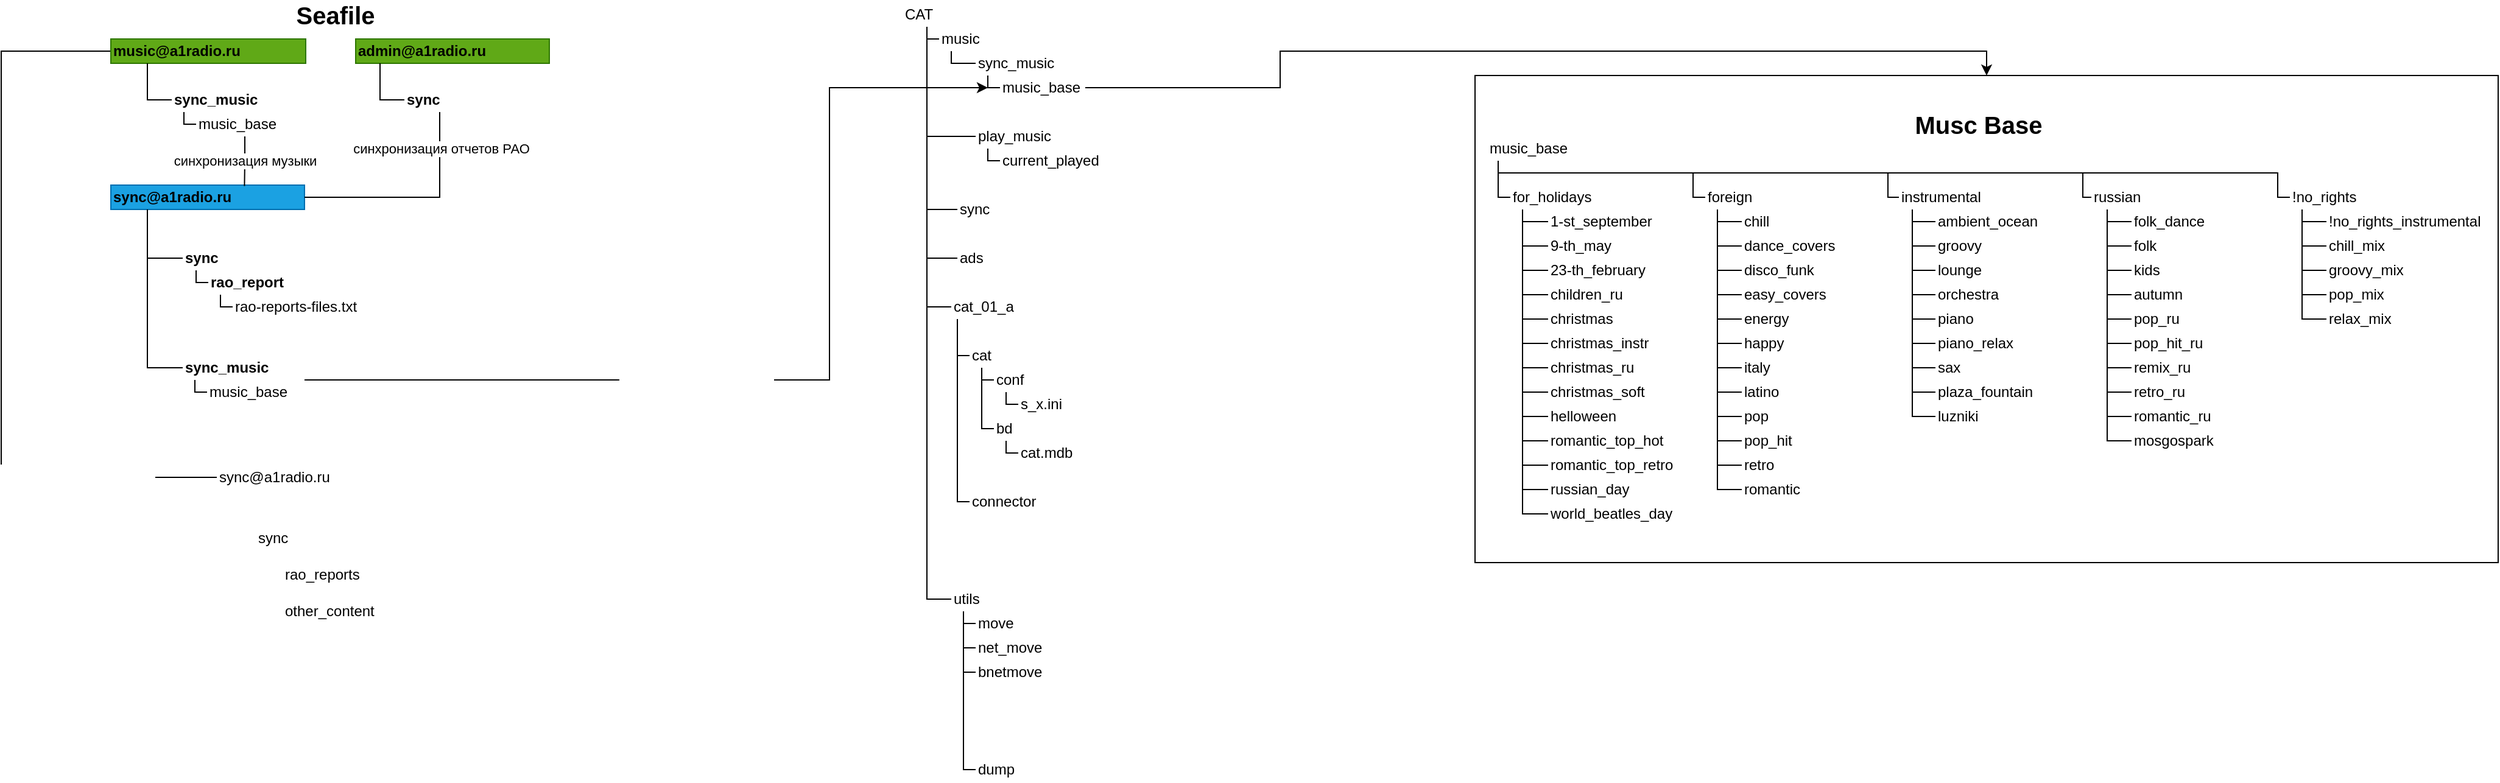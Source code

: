 <mxfile version="15.4.3" type="github">
  <diagram id="9BgmfVq6AIESk__lORL1" name="Page-1">
    <mxGraphModel dx="1640" dy="435" grid="1" gridSize="10" guides="1" tooltips="1" connect="1" arrows="1" fold="1" page="1" pageScale="1" pageWidth="827" pageHeight="1169" background="none" math="0" shadow="0">
      <root>
        <mxCell id="0" />
        <mxCell id="1" parent="0" />
        <mxCell id="oPhpOvEjaYhGAEeN9ae9-47" style="edgeStyle=orthogonalEdgeStyle;rounded=0;orthogonalLoop=1;jettySize=auto;html=1;entryX=0;entryY=0.5;entryDx=0;entryDy=0;endArrow=none;endFill=0;" parent="1" source="d_O0yF2bRHU_pppDEcbj-1" target="7tb3eAIySPWwLGPU3Ap1-7" edge="1">
          <mxGeometry relative="1" as="geometry">
            <Array as="points">
              <mxPoint x="120" y="250" />
            </Array>
          </mxGeometry>
        </mxCell>
        <mxCell id="oPhpOvEjaYhGAEeN9ae9-50" style="edgeStyle=orthogonalEdgeStyle;rounded=0;orthogonalLoop=1;jettySize=auto;html=1;entryX=0;entryY=0.5;entryDx=0;entryDy=0;endArrow=none;endFill=0;" parent="1" source="d_O0yF2bRHU_pppDEcbj-1" target="7tb3eAIySPWwLGPU3Ap1-27" edge="1">
          <mxGeometry relative="1" as="geometry">
            <Array as="points">
              <mxPoint x="120" y="290" />
            </Array>
          </mxGeometry>
        </mxCell>
        <mxCell id="oPhpOvEjaYhGAEeN9ae9-55" style="edgeStyle=orthogonalEdgeStyle;rounded=0;orthogonalLoop=1;jettySize=auto;html=1;entryX=0;entryY=0.5;entryDx=0;entryDy=0;endArrow=none;endFill=0;" parent="1" source="d_O0yF2bRHU_pppDEcbj-1" target="7tb3eAIySPWwLGPU3Ap1-44" edge="1">
          <mxGeometry relative="1" as="geometry">
            <Array as="points">
              <mxPoint x="120" y="530" />
            </Array>
          </mxGeometry>
        </mxCell>
        <mxCell id="oPhpOvEjaYhGAEeN9ae9-78" style="edgeStyle=orthogonalEdgeStyle;rounded=0;orthogonalLoop=1;jettySize=auto;html=1;entryX=0;entryY=0.5;entryDx=0;entryDy=0;endArrow=none;endFill=0;" parent="1" source="d_O0yF2bRHU_pppDEcbj-1" target="oPhpOvEjaYhGAEeN9ae9-77" edge="1">
          <mxGeometry relative="1" as="geometry">
            <Array as="points">
              <mxPoint x="120" y="210" />
            </Array>
          </mxGeometry>
        </mxCell>
        <mxCell id="d_O0yF2bRHU_pppDEcbj-1" value="CAT" style="text;html=1;strokeColor=none;fillColor=none;align=left;verticalAlign=middle;whiteSpace=wrap;rounded=0;" parent="1" vertex="1">
          <mxGeometry x="100" y="40" width="40" height="20" as="geometry" />
        </mxCell>
        <mxCell id="oPhpOvEjaYhGAEeN9ae9-45" style="edgeStyle=orthogonalEdgeStyle;rounded=0;orthogonalLoop=1;jettySize=auto;html=1;entryX=0;entryY=0.5;entryDx=0;entryDy=0;endArrow=none;endFill=0;" parent="1" source="7tb3eAIySPWwLGPU3Ap1-1" target="7tb3eAIySPWwLGPU3Ap1-5" edge="1">
          <mxGeometry relative="1" as="geometry">
            <Array as="points">
              <mxPoint x="120" y="70" />
              <mxPoint x="120" y="150" />
            </Array>
          </mxGeometry>
        </mxCell>
        <mxCell id="oPhpOvEjaYhGAEeN9ae9-46" style="edgeStyle=orthogonalEdgeStyle;rounded=0;orthogonalLoop=1;jettySize=auto;html=1;entryX=0;entryY=0.5;entryDx=0;entryDy=0;endArrow=none;endFill=0;" parent="1" source="7tb3eAIySPWwLGPU3Ap1-1" target="7tb3eAIySPWwLGPU3Ap1-4" edge="1">
          <mxGeometry relative="1" as="geometry">
            <Array as="points">
              <mxPoint x="140" y="90" />
            </Array>
          </mxGeometry>
        </mxCell>
        <mxCell id="7tb3eAIySPWwLGPU3Ap1-1" value="music" style="text;html=1;strokeColor=none;fillColor=none;align=left;verticalAlign=middle;whiteSpace=wrap;rounded=0;" parent="1" vertex="1">
          <mxGeometry x="130" y="60" width="40" height="20" as="geometry" />
        </mxCell>
        <mxCell id="7tb3eAIySPWwLGPU3Ap1-3" value="" style="endArrow=none;html=1;entryX=0;entryY=0.5;entryDx=0;entryDy=0;align=left;" parent="1" target="7tb3eAIySPWwLGPU3Ap1-1" edge="1">
          <mxGeometry width="50" height="50" relative="1" as="geometry">
            <mxPoint x="120" y="70" as="sourcePoint" />
            <mxPoint x="230" y="90" as="targetPoint" />
          </mxGeometry>
        </mxCell>
        <mxCell id="ep3nBhFJSTnfOGq6wZo2-80" style="edgeStyle=orthogonalEdgeStyle;rounded=0;orthogonalLoop=1;jettySize=auto;html=1;entryX=0;entryY=0.5;entryDx=0;entryDy=0;endArrow=none;endFill=0;" parent="1" source="7tb3eAIySPWwLGPU3Ap1-4" target="7tb3eAIySPWwLGPU3Ap1-6" edge="1">
          <mxGeometry relative="1" as="geometry">
            <Array as="points">
              <mxPoint x="170" y="110" />
            </Array>
          </mxGeometry>
        </mxCell>
        <mxCell id="7tb3eAIySPWwLGPU3Ap1-4" value="sync_music" style="text;html=1;strokeColor=none;fillColor=none;align=left;verticalAlign=middle;whiteSpace=wrap;rounded=0;" parent="1" vertex="1">
          <mxGeometry x="160" y="80" width="70" height="20" as="geometry" />
        </mxCell>
        <mxCell id="ep3nBhFJSTnfOGq6wZo2-81" style="edgeStyle=orthogonalEdgeStyle;rounded=0;orthogonalLoop=1;jettySize=auto;html=1;entryX=0;entryY=0.5;entryDx=0;entryDy=0;endArrow=none;endFill=0;" parent="1" source="7tb3eAIySPWwLGPU3Ap1-5" target="7tb3eAIySPWwLGPU3Ap1-21" edge="1">
          <mxGeometry relative="1" as="geometry">
            <Array as="points">
              <mxPoint x="170" y="170" />
            </Array>
          </mxGeometry>
        </mxCell>
        <mxCell id="7tb3eAIySPWwLGPU3Ap1-5" value="play_music" style="text;html=1;strokeColor=none;fillColor=none;align=left;verticalAlign=middle;whiteSpace=wrap;rounded=0;" parent="1" vertex="1">
          <mxGeometry x="160" y="140" width="70" height="20" as="geometry" />
        </mxCell>
        <mxCell id="oPhpOvEjaYhGAEeN9ae9-40" style="edgeStyle=orthogonalEdgeStyle;rounded=0;orthogonalLoop=1;jettySize=auto;html=1;entryX=0.5;entryY=0;entryDx=0;entryDy=0;endArrow=classic;endFill=1;" parent="1" source="7tb3eAIySPWwLGPU3Ap1-6" target="oPhpOvEjaYhGAEeN9ae9-32" edge="1">
          <mxGeometry relative="1" as="geometry" />
        </mxCell>
        <mxCell id="7tb3eAIySPWwLGPU3Ap1-6" value="music_base" style="text;html=1;strokeColor=none;fillColor=none;align=left;verticalAlign=middle;whiteSpace=wrap;rounded=0;" parent="1" vertex="1">
          <mxGeometry x="180" y="100" width="70" height="20" as="geometry" />
        </mxCell>
        <mxCell id="7tb3eAIySPWwLGPU3Ap1-7" value="ads" style="text;html=1;strokeColor=none;fillColor=none;align=left;verticalAlign=middle;whiteSpace=wrap;rounded=0;" parent="1" vertex="1">
          <mxGeometry x="145" y="240" width="30" height="20" as="geometry" />
        </mxCell>
        <mxCell id="7tb3eAIySPWwLGPU3Ap1-21" value="current_played" style="text;html=1;strokeColor=none;fillColor=none;align=left;verticalAlign=middle;whiteSpace=wrap;rounded=0;" parent="1" vertex="1">
          <mxGeometry x="180" y="160" width="80" height="20" as="geometry" />
        </mxCell>
        <mxCell id="oPhpOvEjaYhGAEeN9ae9-48" style="edgeStyle=orthogonalEdgeStyle;rounded=0;orthogonalLoop=1;jettySize=auto;html=1;entryX=0;entryY=0.5;entryDx=0;entryDy=0;endArrow=none;endFill=0;" parent="1" source="7tb3eAIySPWwLGPU3Ap1-27" target="7tb3eAIySPWwLGPU3Ap1-30" edge="1">
          <mxGeometry relative="1" as="geometry">
            <Array as="points">
              <mxPoint x="145" y="330" />
            </Array>
          </mxGeometry>
        </mxCell>
        <mxCell id="oPhpOvEjaYhGAEeN9ae9-49" style="edgeStyle=orthogonalEdgeStyle;rounded=0;orthogonalLoop=1;jettySize=auto;html=1;entryX=0;entryY=0.5;entryDx=0;entryDy=0;endArrow=none;endFill=0;" parent="1" source="7tb3eAIySPWwLGPU3Ap1-27" target="7tb3eAIySPWwLGPU3Ap1-39" edge="1">
          <mxGeometry relative="1" as="geometry">
            <Array as="points">
              <mxPoint x="145" y="450" />
            </Array>
          </mxGeometry>
        </mxCell>
        <mxCell id="7tb3eAIySPWwLGPU3Ap1-27" value="cat_01_a" style="text;html=1;strokeColor=none;fillColor=none;align=left;verticalAlign=middle;whiteSpace=wrap;rounded=0;" parent="1" vertex="1">
          <mxGeometry x="140" y="280" width="60" height="20" as="geometry" />
        </mxCell>
        <mxCell id="oPhpOvEjaYhGAEeN9ae9-43" style="edgeStyle=orthogonalEdgeStyle;rounded=0;orthogonalLoop=1;jettySize=auto;html=1;entryX=0;entryY=0.5;entryDx=0;entryDy=0;endArrow=none;endFill=0;" parent="1" target="7tb3eAIySPWwLGPU3Ap1-41" edge="1">
          <mxGeometry relative="1" as="geometry">
            <mxPoint x="165" y="340" as="sourcePoint" />
            <Array as="points">
              <mxPoint x="165" y="350" />
            </Array>
          </mxGeometry>
        </mxCell>
        <mxCell id="oPhpOvEjaYhGAEeN9ae9-44" style="edgeStyle=orthogonalEdgeStyle;rounded=0;orthogonalLoop=1;jettySize=auto;html=1;entryX=0;entryY=0.5;entryDx=0;entryDy=0;endArrow=none;endFill=0;" parent="1" target="7tb3eAIySPWwLGPU3Ap1-42" edge="1">
          <mxGeometry relative="1" as="geometry">
            <mxPoint x="165" y="340" as="sourcePoint" />
            <Array as="points">
              <mxPoint x="165" y="390" />
            </Array>
          </mxGeometry>
        </mxCell>
        <mxCell id="7tb3eAIySPWwLGPU3Ap1-30" value="cat" style="text;html=1;strokeColor=none;fillColor=none;align=left;verticalAlign=middle;whiteSpace=wrap;rounded=0;" parent="1" vertex="1">
          <mxGeometry x="155" y="320" width="30" height="20" as="geometry" />
        </mxCell>
        <mxCell id="7tb3eAIySPWwLGPU3Ap1-39" value="connector" style="text;html=1;strokeColor=none;fillColor=none;align=left;verticalAlign=middle;whiteSpace=wrap;rounded=0;" parent="1" vertex="1">
          <mxGeometry x="155" y="440" width="60" height="20" as="geometry" />
        </mxCell>
        <mxCell id="oPhpOvEjaYhGAEeN9ae9-54" style="edgeStyle=orthogonalEdgeStyle;rounded=0;orthogonalLoop=1;jettySize=auto;html=1;entryX=0;entryY=0.5;entryDx=0;entryDy=0;endArrow=none;endFill=0;" parent="1" source="7tb3eAIySPWwLGPU3Ap1-41" target="oPhpOvEjaYhGAEeN9ae9-53" edge="1">
          <mxGeometry relative="1" as="geometry">
            <Array as="points">
              <mxPoint x="185" y="370" />
            </Array>
          </mxGeometry>
        </mxCell>
        <mxCell id="7tb3eAIySPWwLGPU3Ap1-41" value="conf" style="text;html=1;strokeColor=none;fillColor=none;align=left;verticalAlign=middle;whiteSpace=wrap;rounded=0;" parent="1" vertex="1">
          <mxGeometry x="175" y="340" width="40" height="20" as="geometry" />
        </mxCell>
        <mxCell id="oPhpOvEjaYhGAEeN9ae9-52" style="edgeStyle=orthogonalEdgeStyle;rounded=0;orthogonalLoop=1;jettySize=auto;html=1;entryX=0;entryY=0.5;entryDx=0;entryDy=0;endArrow=none;endFill=0;" parent="1" source="7tb3eAIySPWwLGPU3Ap1-42" target="oPhpOvEjaYhGAEeN9ae9-51" edge="1">
          <mxGeometry relative="1" as="geometry">
            <Array as="points">
              <mxPoint x="185" y="410" />
            </Array>
          </mxGeometry>
        </mxCell>
        <mxCell id="7tb3eAIySPWwLGPU3Ap1-42" value="bd" style="text;html=1;strokeColor=none;fillColor=none;align=left;verticalAlign=middle;whiteSpace=wrap;rounded=0;" parent="1" vertex="1">
          <mxGeometry x="175" y="380" width="40" height="20" as="geometry" />
        </mxCell>
        <mxCell id="oPhpOvEjaYhGAEeN9ae9-57" style="edgeStyle=orthogonalEdgeStyle;rounded=0;orthogonalLoop=1;jettySize=auto;html=1;entryX=0;entryY=0.5;entryDx=0;entryDy=0;endArrow=none;endFill=0;" parent="1" source="7tb3eAIySPWwLGPU3Ap1-44" target="oPhpOvEjaYhGAEeN9ae9-56" edge="1">
          <mxGeometry relative="1" as="geometry">
            <Array as="points">
              <mxPoint x="150" y="550" />
            </Array>
          </mxGeometry>
        </mxCell>
        <mxCell id="oPhpOvEjaYhGAEeN9ae9-59" style="edgeStyle=orthogonalEdgeStyle;rounded=0;orthogonalLoop=1;jettySize=auto;html=1;endArrow=none;endFill=0;" parent="1" source="7tb3eAIySPWwLGPU3Ap1-44" target="oPhpOvEjaYhGAEeN9ae9-58" edge="1">
          <mxGeometry relative="1" as="geometry">
            <Array as="points">
              <mxPoint x="150" y="670" />
            </Array>
          </mxGeometry>
        </mxCell>
        <mxCell id="oPhpOvEjaYhGAEeN9ae9-61" style="edgeStyle=orthogonalEdgeStyle;rounded=0;orthogonalLoop=1;jettySize=auto;html=1;entryX=0;entryY=0.5;entryDx=0;entryDy=0;endArrow=none;endFill=0;" parent="1" source="7tb3eAIySPWwLGPU3Ap1-44" target="oPhpOvEjaYhGAEeN9ae9-60" edge="1">
          <mxGeometry relative="1" as="geometry">
            <Array as="points">
              <mxPoint x="150" y="570" />
            </Array>
          </mxGeometry>
        </mxCell>
        <mxCell id="oPhpOvEjaYhGAEeN9ae9-63" style="edgeStyle=orthogonalEdgeStyle;rounded=0;orthogonalLoop=1;jettySize=auto;html=1;entryX=0;entryY=0.5;entryDx=0;entryDy=0;endArrow=none;endFill=0;" parent="1" source="7tb3eAIySPWwLGPU3Ap1-44" target="oPhpOvEjaYhGAEeN9ae9-62" edge="1">
          <mxGeometry relative="1" as="geometry">
            <Array as="points">
              <mxPoint x="150" y="590" />
            </Array>
          </mxGeometry>
        </mxCell>
        <mxCell id="7tb3eAIySPWwLGPU3Ap1-44" value="utils" style="text;html=1;strokeColor=none;fillColor=none;align=left;verticalAlign=middle;whiteSpace=wrap;rounded=0;" parent="1" vertex="1">
          <mxGeometry x="140" y="520" width="40" height="20" as="geometry" />
        </mxCell>
        <mxCell id="ep3nBhFJSTnfOGq6wZo2-79" style="edgeStyle=orthogonalEdgeStyle;rounded=0;orthogonalLoop=1;jettySize=auto;html=1;endArrow=classic;endFill=1;" parent="1" source="ep3nBhFJSTnfOGq6wZo2-77" edge="1">
          <mxGeometry relative="1" as="geometry">
            <mxPoint x="170" y="110" as="targetPoint" />
            <Array as="points">
              <mxPoint x="-421" y="350" />
              <mxPoint x="40" y="350" />
              <mxPoint x="40" y="110" />
            </Array>
          </mxGeometry>
        </mxCell>
        <mxCell id="oPhpOvEjaYhGAEeN9ae9-36" value="" style="group;" parent="1" vertex="1" connectable="0">
          <mxGeometry x="570" y="100" width="840" height="400" as="geometry" />
        </mxCell>
        <mxCell id="oPhpOvEjaYhGAEeN9ae9-32" value="" style="rounded=0;whiteSpace=wrap;html=1;" parent="oPhpOvEjaYhGAEeN9ae9-36" vertex="1">
          <mxGeometry width="840" height="400" as="geometry" />
        </mxCell>
        <mxCell id="d_O0yF2bRHU_pppDEcbj-6" value="music_base" style="text;html=1;strokeColor=none;fillColor=none;align=left;verticalAlign=middle;whiteSpace=wrap;rounded=0;" parent="oPhpOvEjaYhGAEeN9ae9-36" vertex="1">
          <mxGeometry x="10" y="50" width="70" height="20" as="geometry" />
        </mxCell>
        <mxCell id="d_O0yF2bRHU_pppDEcbj-8" value="for_holidays" style="text;html=1;strokeColor=none;fillColor=none;align=left;verticalAlign=middle;whiteSpace=wrap;rounded=0;" parent="oPhpOvEjaYhGAEeN9ae9-36" vertex="1">
          <mxGeometry x="29" y="90" width="70" height="20" as="geometry" />
        </mxCell>
        <mxCell id="ep3nBhFJSTnfOGq6wZo2-87" style="edgeStyle=orthogonalEdgeStyle;rounded=0;orthogonalLoop=1;jettySize=auto;html=1;entryX=0;entryY=0.5;entryDx=0;entryDy=0;endArrow=none;endFill=0;" parent="oPhpOvEjaYhGAEeN9ae9-36" source="d_O0yF2bRHU_pppDEcbj-6" target="d_O0yF2bRHU_pppDEcbj-8" edge="1">
          <mxGeometry relative="1" as="geometry">
            <Array as="points">
              <mxPoint x="19" y="100" />
            </Array>
          </mxGeometry>
        </mxCell>
        <mxCell id="d_O0yF2bRHU_pppDEcbj-12" value="1-st_september" style="text;html=1;strokeColor=none;fillColor=none;align=left;verticalAlign=middle;whiteSpace=wrap;rounded=0;" parent="oPhpOvEjaYhGAEeN9ae9-36" vertex="1">
          <mxGeometry x="60" y="110" width="90" height="20" as="geometry" />
        </mxCell>
        <mxCell id="ep3nBhFJSTnfOGq6wZo2-110" style="edgeStyle=orthogonalEdgeStyle;rounded=0;orthogonalLoop=1;jettySize=auto;html=1;entryX=0;entryY=0.5;entryDx=0;entryDy=0;endArrow=none;endFill=0;" parent="oPhpOvEjaYhGAEeN9ae9-36" source="d_O0yF2bRHU_pppDEcbj-8" target="d_O0yF2bRHU_pppDEcbj-12" edge="1">
          <mxGeometry relative="1" as="geometry">
            <Array as="points">
              <mxPoint x="39" y="120" />
            </Array>
          </mxGeometry>
        </mxCell>
        <mxCell id="d_O0yF2bRHU_pppDEcbj-14" value="9-th_may" style="text;html=1;strokeColor=none;fillColor=none;align=left;verticalAlign=middle;whiteSpace=wrap;rounded=0;" parent="oPhpOvEjaYhGAEeN9ae9-36" vertex="1">
          <mxGeometry x="60" y="130" width="60" height="20" as="geometry" />
        </mxCell>
        <mxCell id="ep3nBhFJSTnfOGq6wZo2-111" style="edgeStyle=orthogonalEdgeStyle;rounded=0;orthogonalLoop=1;jettySize=auto;html=1;entryX=0;entryY=0.5;entryDx=0;entryDy=0;endArrow=none;endFill=0;" parent="oPhpOvEjaYhGAEeN9ae9-36" source="d_O0yF2bRHU_pppDEcbj-8" target="d_O0yF2bRHU_pppDEcbj-14" edge="1">
          <mxGeometry relative="1" as="geometry">
            <Array as="points">
              <mxPoint x="39" y="140" />
            </Array>
          </mxGeometry>
        </mxCell>
        <mxCell id="d_O0yF2bRHU_pppDEcbj-16" value="children_ru" style="text;html=1;fillColor=none;align=left;verticalAlign=middle;whiteSpace=wrap;rounded=0;" parent="oPhpOvEjaYhGAEeN9ae9-36" vertex="1">
          <mxGeometry x="60" y="170" width="70" height="20" as="geometry" />
        </mxCell>
        <mxCell id="ep3nBhFJSTnfOGq6wZo2-113" style="edgeStyle=orthogonalEdgeStyle;rounded=0;orthogonalLoop=1;jettySize=auto;html=1;entryX=0;entryY=0.5;entryDx=0;entryDy=0;endArrow=none;endFill=0;" parent="oPhpOvEjaYhGAEeN9ae9-36" source="d_O0yF2bRHU_pppDEcbj-8" target="d_O0yF2bRHU_pppDEcbj-16" edge="1">
          <mxGeometry relative="1" as="geometry">
            <Array as="points">
              <mxPoint x="39" y="180" />
            </Array>
          </mxGeometry>
        </mxCell>
        <mxCell id="d_O0yF2bRHU_pppDEcbj-17" value="23-th_february" style="text;html=1;strokeColor=none;fillColor=none;align=left;verticalAlign=middle;whiteSpace=wrap;rounded=0;" parent="oPhpOvEjaYhGAEeN9ae9-36" vertex="1">
          <mxGeometry x="60" y="150" width="90" height="20" as="geometry" />
        </mxCell>
        <mxCell id="ep3nBhFJSTnfOGq6wZo2-112" style="edgeStyle=orthogonalEdgeStyle;rounded=0;orthogonalLoop=1;jettySize=auto;html=1;entryX=0;entryY=0.5;entryDx=0;entryDy=0;endArrow=none;endFill=0;" parent="oPhpOvEjaYhGAEeN9ae9-36" source="d_O0yF2bRHU_pppDEcbj-8" target="d_O0yF2bRHU_pppDEcbj-17" edge="1">
          <mxGeometry relative="1" as="geometry">
            <Array as="points">
              <mxPoint x="39" y="160" />
            </Array>
          </mxGeometry>
        </mxCell>
        <mxCell id="d_O0yF2bRHU_pppDEcbj-21" value="christmas" style="text;html=1;strokeColor=none;fillColor=none;align=left;verticalAlign=middle;whiteSpace=wrap;rounded=0;" parent="oPhpOvEjaYhGAEeN9ae9-36" vertex="1">
          <mxGeometry x="60" y="190" width="60" height="20" as="geometry" />
        </mxCell>
        <mxCell id="ep3nBhFJSTnfOGq6wZo2-114" style="edgeStyle=orthogonalEdgeStyle;rounded=0;orthogonalLoop=1;jettySize=auto;html=1;entryX=0;entryY=0.5;entryDx=0;entryDy=0;endArrow=none;endFill=0;" parent="oPhpOvEjaYhGAEeN9ae9-36" source="d_O0yF2bRHU_pppDEcbj-8" target="d_O0yF2bRHU_pppDEcbj-21" edge="1">
          <mxGeometry relative="1" as="geometry">
            <Array as="points">
              <mxPoint x="39" y="200" />
            </Array>
          </mxGeometry>
        </mxCell>
        <mxCell id="d_O0yF2bRHU_pppDEcbj-23" value="christmas_instr" style="text;html=1;strokeColor=none;fillColor=none;align=left;verticalAlign=middle;whiteSpace=wrap;rounded=0;" parent="oPhpOvEjaYhGAEeN9ae9-36" vertex="1">
          <mxGeometry x="60" y="210" width="90" height="20" as="geometry" />
        </mxCell>
        <mxCell id="oPhpOvEjaYhGAEeN9ae9-11" style="edgeStyle=orthogonalEdgeStyle;rounded=0;orthogonalLoop=1;jettySize=auto;html=1;entryX=0;entryY=0.5;entryDx=0;entryDy=0;endArrow=none;endFill=0;" parent="oPhpOvEjaYhGAEeN9ae9-36" source="d_O0yF2bRHU_pppDEcbj-8" target="d_O0yF2bRHU_pppDEcbj-23" edge="1">
          <mxGeometry relative="1" as="geometry">
            <Array as="points">
              <mxPoint x="39" y="220" />
            </Array>
          </mxGeometry>
        </mxCell>
        <mxCell id="d_O0yF2bRHU_pppDEcbj-24" value="christmas_ru" style="text;html=1;strokeColor=none;fillColor=none;align=left;verticalAlign=middle;whiteSpace=wrap;rounded=0;" parent="oPhpOvEjaYhGAEeN9ae9-36" vertex="1">
          <mxGeometry x="60" y="230" width="80" height="20" as="geometry" />
        </mxCell>
        <mxCell id="oPhpOvEjaYhGAEeN9ae9-12" style="edgeStyle=orthogonalEdgeStyle;rounded=0;orthogonalLoop=1;jettySize=auto;html=1;entryX=0;entryY=0.5;entryDx=0;entryDy=0;endArrow=none;endFill=0;" parent="oPhpOvEjaYhGAEeN9ae9-36" source="d_O0yF2bRHU_pppDEcbj-8" target="d_O0yF2bRHU_pppDEcbj-24" edge="1">
          <mxGeometry relative="1" as="geometry">
            <Array as="points">
              <mxPoint x="39" y="240" />
            </Array>
          </mxGeometry>
        </mxCell>
        <mxCell id="d_O0yF2bRHU_pppDEcbj-25" value="christmas_soft" style="text;html=1;strokeColor=none;fillColor=none;align=left;verticalAlign=middle;whiteSpace=wrap;rounded=0;" parent="oPhpOvEjaYhGAEeN9ae9-36" vertex="1">
          <mxGeometry x="60" y="250" width="90" height="20" as="geometry" />
        </mxCell>
        <mxCell id="oPhpOvEjaYhGAEeN9ae9-13" style="edgeStyle=orthogonalEdgeStyle;rounded=0;orthogonalLoop=1;jettySize=auto;html=1;entryX=0;entryY=0.5;entryDx=0;entryDy=0;endArrow=none;endFill=0;" parent="oPhpOvEjaYhGAEeN9ae9-36" source="d_O0yF2bRHU_pppDEcbj-8" target="d_O0yF2bRHU_pppDEcbj-25" edge="1">
          <mxGeometry relative="1" as="geometry">
            <Array as="points">
              <mxPoint x="39" y="260" />
            </Array>
          </mxGeometry>
        </mxCell>
        <mxCell id="d_O0yF2bRHU_pppDEcbj-26" value="helloween" style="text;html=1;strokeColor=none;fillColor=none;align=left;verticalAlign=middle;whiteSpace=wrap;rounded=0;" parent="oPhpOvEjaYhGAEeN9ae9-36" vertex="1">
          <mxGeometry x="60" y="270" width="70" height="20" as="geometry" />
        </mxCell>
        <mxCell id="oPhpOvEjaYhGAEeN9ae9-14" style="edgeStyle=orthogonalEdgeStyle;rounded=0;orthogonalLoop=1;jettySize=auto;html=1;entryX=0;entryY=0.5;entryDx=0;entryDy=0;endArrow=none;endFill=0;" parent="oPhpOvEjaYhGAEeN9ae9-36" source="d_O0yF2bRHU_pppDEcbj-8" target="d_O0yF2bRHU_pppDEcbj-26" edge="1">
          <mxGeometry relative="1" as="geometry">
            <Array as="points">
              <mxPoint x="39" y="280" />
            </Array>
          </mxGeometry>
        </mxCell>
        <mxCell id="d_O0yF2bRHU_pppDEcbj-27" value="romantic_top_hot" style="text;html=1;strokeColor=none;fillColor=none;align=left;verticalAlign=middle;whiteSpace=wrap;rounded=0;" parent="oPhpOvEjaYhGAEeN9ae9-36" vertex="1">
          <mxGeometry x="60" y="290" width="110" height="20" as="geometry" />
        </mxCell>
        <mxCell id="oPhpOvEjaYhGAEeN9ae9-15" style="edgeStyle=orthogonalEdgeStyle;rounded=0;orthogonalLoop=1;jettySize=auto;html=1;entryX=0;entryY=0.5;entryDx=0;entryDy=0;endArrow=none;endFill=0;" parent="oPhpOvEjaYhGAEeN9ae9-36" source="d_O0yF2bRHU_pppDEcbj-8" target="d_O0yF2bRHU_pppDEcbj-27" edge="1">
          <mxGeometry relative="1" as="geometry">
            <Array as="points">
              <mxPoint x="39" y="300" />
            </Array>
          </mxGeometry>
        </mxCell>
        <mxCell id="d_O0yF2bRHU_pppDEcbj-28" value="romantic_top_retro" style="text;html=1;strokeColor=none;fillColor=none;align=left;verticalAlign=middle;whiteSpace=wrap;rounded=0;" parent="oPhpOvEjaYhGAEeN9ae9-36" vertex="1">
          <mxGeometry x="60" y="310" width="120" height="20" as="geometry" />
        </mxCell>
        <mxCell id="oPhpOvEjaYhGAEeN9ae9-16" style="edgeStyle=orthogonalEdgeStyle;rounded=0;orthogonalLoop=1;jettySize=auto;html=1;entryX=0;entryY=0.5;entryDx=0;entryDy=0;endArrow=none;endFill=0;" parent="oPhpOvEjaYhGAEeN9ae9-36" source="d_O0yF2bRHU_pppDEcbj-8" target="d_O0yF2bRHU_pppDEcbj-28" edge="1">
          <mxGeometry relative="1" as="geometry">
            <Array as="points">
              <mxPoint x="39" y="320" />
            </Array>
          </mxGeometry>
        </mxCell>
        <mxCell id="d_O0yF2bRHU_pppDEcbj-29" value="russian_day" style="text;html=1;strokeColor=none;fillColor=none;align=left;verticalAlign=middle;whiteSpace=wrap;rounded=0;" parent="oPhpOvEjaYhGAEeN9ae9-36" vertex="1">
          <mxGeometry x="60" y="330" width="80" height="20" as="geometry" />
        </mxCell>
        <mxCell id="oPhpOvEjaYhGAEeN9ae9-17" style="edgeStyle=orthogonalEdgeStyle;rounded=0;orthogonalLoop=1;jettySize=auto;html=1;entryX=0;entryY=0.5;entryDx=0;entryDy=0;endArrow=none;endFill=0;" parent="oPhpOvEjaYhGAEeN9ae9-36" source="d_O0yF2bRHU_pppDEcbj-8" target="d_O0yF2bRHU_pppDEcbj-29" edge="1">
          <mxGeometry relative="1" as="geometry">
            <Array as="points">
              <mxPoint x="39" y="340" />
            </Array>
          </mxGeometry>
        </mxCell>
        <mxCell id="d_O0yF2bRHU_pppDEcbj-30" value="world_beatles_day" style="text;html=1;strokeColor=none;fillColor=none;align=left;verticalAlign=middle;whiteSpace=wrap;rounded=0;" parent="oPhpOvEjaYhGAEeN9ae9-36" vertex="1">
          <mxGeometry x="60" y="350" width="120" height="20" as="geometry" />
        </mxCell>
        <mxCell id="ep3nBhFJSTnfOGq6wZo2-109" style="edgeStyle=orthogonalEdgeStyle;rounded=0;orthogonalLoop=1;jettySize=auto;html=1;entryX=0;entryY=0.5;entryDx=0;entryDy=0;endArrow=none;endFill=0;" parent="oPhpOvEjaYhGAEeN9ae9-36" source="d_O0yF2bRHU_pppDEcbj-8" target="d_O0yF2bRHU_pppDEcbj-30" edge="1">
          <mxGeometry relative="1" as="geometry">
            <Array as="points">
              <mxPoint x="39" y="360" />
            </Array>
          </mxGeometry>
        </mxCell>
        <mxCell id="d_O0yF2bRHU_pppDEcbj-42" value="foreign" style="text;html=1;strokeColor=none;fillColor=none;align=left;verticalAlign=middle;whiteSpace=wrap;rounded=0;" parent="oPhpOvEjaYhGAEeN9ae9-36" vertex="1">
          <mxGeometry x="189" y="90" width="50" height="20" as="geometry" />
        </mxCell>
        <mxCell id="ep3nBhFJSTnfOGq6wZo2-88" style="edgeStyle=orthogonalEdgeStyle;rounded=0;orthogonalLoop=1;jettySize=auto;html=1;entryX=0;entryY=0.5;entryDx=0;entryDy=0;endArrow=none;endFill=0;" parent="oPhpOvEjaYhGAEeN9ae9-36" source="d_O0yF2bRHU_pppDEcbj-6" target="d_O0yF2bRHU_pppDEcbj-42" edge="1">
          <mxGeometry relative="1" as="geometry">
            <Array as="points">
              <mxPoint x="19" y="80" />
              <mxPoint x="179" y="80" />
              <mxPoint x="179" y="100" />
            </Array>
          </mxGeometry>
        </mxCell>
        <mxCell id="d_O0yF2bRHU_pppDEcbj-45" value="chill" style="text;html=1;strokeColor=none;fillColor=none;align=left;verticalAlign=middle;whiteSpace=wrap;rounded=0;" parent="oPhpOvEjaYhGAEeN9ae9-36" vertex="1">
          <mxGeometry x="219" y="110" width="30" height="20" as="geometry" />
        </mxCell>
        <mxCell id="ep3nBhFJSTnfOGq6wZo2-106" style="edgeStyle=orthogonalEdgeStyle;rounded=0;orthogonalLoop=1;jettySize=auto;html=1;entryX=0;entryY=0.5;entryDx=0;entryDy=0;endArrow=none;endFill=0;" parent="oPhpOvEjaYhGAEeN9ae9-36" source="d_O0yF2bRHU_pppDEcbj-42" target="d_O0yF2bRHU_pppDEcbj-45" edge="1">
          <mxGeometry relative="1" as="geometry">
            <Array as="points">
              <mxPoint x="199" y="120" />
            </Array>
          </mxGeometry>
        </mxCell>
        <mxCell id="d_O0yF2bRHU_pppDEcbj-46" value="dance_covers" style="text;html=1;strokeColor=none;fillColor=none;align=left;verticalAlign=middle;whiteSpace=wrap;rounded=0;" parent="oPhpOvEjaYhGAEeN9ae9-36" vertex="1">
          <mxGeometry x="219" y="130" width="90" height="20" as="geometry" />
        </mxCell>
        <mxCell id="ep3nBhFJSTnfOGq6wZo2-105" style="edgeStyle=orthogonalEdgeStyle;rounded=0;orthogonalLoop=1;jettySize=auto;html=1;entryX=0;entryY=0.5;entryDx=0;entryDy=0;endArrow=none;endFill=0;" parent="oPhpOvEjaYhGAEeN9ae9-36" source="d_O0yF2bRHU_pppDEcbj-42" target="d_O0yF2bRHU_pppDEcbj-46" edge="1">
          <mxGeometry relative="1" as="geometry">
            <Array as="points">
              <mxPoint x="199" y="140" />
            </Array>
          </mxGeometry>
        </mxCell>
        <mxCell id="d_O0yF2bRHU_pppDEcbj-47" value="disco_funk" style="text;html=1;strokeColor=none;fillColor=none;align=left;verticalAlign=middle;whiteSpace=wrap;rounded=0;" parent="oPhpOvEjaYhGAEeN9ae9-36" vertex="1">
          <mxGeometry x="219" y="150" width="70" height="20" as="geometry" />
        </mxCell>
        <mxCell id="ep3nBhFJSTnfOGq6wZo2-104" style="edgeStyle=orthogonalEdgeStyle;rounded=0;orthogonalLoop=1;jettySize=auto;html=1;entryX=0;entryY=0.5;entryDx=0;entryDy=0;endArrow=none;endFill=0;" parent="oPhpOvEjaYhGAEeN9ae9-36" source="d_O0yF2bRHU_pppDEcbj-42" target="d_O0yF2bRHU_pppDEcbj-47" edge="1">
          <mxGeometry relative="1" as="geometry">
            <Array as="points">
              <mxPoint x="199" y="160" />
            </Array>
          </mxGeometry>
        </mxCell>
        <mxCell id="d_O0yF2bRHU_pppDEcbj-48" value="easy_covers" style="text;html=1;strokeColor=none;fillColor=none;align=left;verticalAlign=middle;whiteSpace=wrap;rounded=0;" parent="oPhpOvEjaYhGAEeN9ae9-36" vertex="1">
          <mxGeometry x="219" y="170" width="80" height="20" as="geometry" />
        </mxCell>
        <mxCell id="ep3nBhFJSTnfOGq6wZo2-103" style="edgeStyle=orthogonalEdgeStyle;rounded=0;orthogonalLoop=1;jettySize=auto;html=1;entryX=0;entryY=0.5;entryDx=0;entryDy=0;endArrow=none;endFill=0;" parent="oPhpOvEjaYhGAEeN9ae9-36" source="d_O0yF2bRHU_pppDEcbj-42" target="d_O0yF2bRHU_pppDEcbj-48" edge="1">
          <mxGeometry relative="1" as="geometry">
            <Array as="points">
              <mxPoint x="199" y="180" />
            </Array>
          </mxGeometry>
        </mxCell>
        <mxCell id="d_O0yF2bRHU_pppDEcbj-49" value="energy" style="text;html=1;strokeColor=none;fillColor=none;align=left;verticalAlign=middle;whiteSpace=wrap;rounded=0;" parent="oPhpOvEjaYhGAEeN9ae9-36" vertex="1">
          <mxGeometry x="219" y="190" width="50" height="20" as="geometry" />
        </mxCell>
        <mxCell id="ep3nBhFJSTnfOGq6wZo2-102" style="edgeStyle=orthogonalEdgeStyle;rounded=0;orthogonalLoop=1;jettySize=auto;html=1;entryX=0;entryY=0.5;entryDx=0;entryDy=0;endArrow=none;endFill=0;" parent="oPhpOvEjaYhGAEeN9ae9-36" source="d_O0yF2bRHU_pppDEcbj-42" target="d_O0yF2bRHU_pppDEcbj-49" edge="1">
          <mxGeometry relative="1" as="geometry">
            <Array as="points">
              <mxPoint x="199" y="200" />
            </Array>
          </mxGeometry>
        </mxCell>
        <mxCell id="d_O0yF2bRHU_pppDEcbj-50" value="happy" style="text;html=1;strokeColor=none;fillColor=none;align=left;verticalAlign=middle;whiteSpace=wrap;rounded=0;" parent="oPhpOvEjaYhGAEeN9ae9-36" vertex="1">
          <mxGeometry x="219" y="210" width="50" height="20" as="geometry" />
        </mxCell>
        <mxCell id="ep3nBhFJSTnfOGq6wZo2-101" style="edgeStyle=orthogonalEdgeStyle;rounded=0;orthogonalLoop=1;jettySize=auto;html=1;entryX=0;entryY=0.5;entryDx=0;entryDy=0;endArrow=none;endFill=0;" parent="oPhpOvEjaYhGAEeN9ae9-36" source="d_O0yF2bRHU_pppDEcbj-42" target="d_O0yF2bRHU_pppDEcbj-50" edge="1">
          <mxGeometry relative="1" as="geometry">
            <Array as="points">
              <mxPoint x="199" y="220" />
            </Array>
          </mxGeometry>
        </mxCell>
        <mxCell id="d_O0yF2bRHU_pppDEcbj-51" value="italy" style="text;html=1;strokeColor=none;fillColor=none;align=left;verticalAlign=middle;whiteSpace=wrap;rounded=0;" parent="oPhpOvEjaYhGAEeN9ae9-36" vertex="1">
          <mxGeometry x="219" y="230" width="40" height="20" as="geometry" />
        </mxCell>
        <mxCell id="ep3nBhFJSTnfOGq6wZo2-99" style="edgeStyle=orthogonalEdgeStyle;rounded=0;orthogonalLoop=1;jettySize=auto;html=1;entryX=0;entryY=0.5;entryDx=0;entryDy=0;endArrow=none;endFill=0;" parent="oPhpOvEjaYhGAEeN9ae9-36" source="d_O0yF2bRHU_pppDEcbj-42" target="d_O0yF2bRHU_pppDEcbj-51" edge="1">
          <mxGeometry relative="1" as="geometry">
            <Array as="points">
              <mxPoint x="199" y="240" />
            </Array>
          </mxGeometry>
        </mxCell>
        <mxCell id="d_O0yF2bRHU_pppDEcbj-52" value="latino" style="text;html=1;strokeColor=none;fillColor=none;align=left;verticalAlign=middle;whiteSpace=wrap;rounded=0;" parent="oPhpOvEjaYhGAEeN9ae9-36" vertex="1">
          <mxGeometry x="219" y="250" width="50" height="20" as="geometry" />
        </mxCell>
        <mxCell id="ep3nBhFJSTnfOGq6wZo2-98" style="edgeStyle=orthogonalEdgeStyle;rounded=0;orthogonalLoop=1;jettySize=auto;html=1;entryX=0;entryY=0.5;entryDx=0;entryDy=0;endArrow=none;endFill=0;" parent="oPhpOvEjaYhGAEeN9ae9-36" source="d_O0yF2bRHU_pppDEcbj-42" target="d_O0yF2bRHU_pppDEcbj-52" edge="1">
          <mxGeometry relative="1" as="geometry">
            <Array as="points">
              <mxPoint x="199" y="260" />
            </Array>
          </mxGeometry>
        </mxCell>
        <mxCell id="d_O0yF2bRHU_pppDEcbj-53" value="pop" style="text;html=1;strokeColor=none;fillColor=none;align=left;verticalAlign=middle;whiteSpace=wrap;rounded=0;" parent="oPhpOvEjaYhGAEeN9ae9-36" vertex="1">
          <mxGeometry x="219" y="270" width="40" height="20" as="geometry" />
        </mxCell>
        <mxCell id="ep3nBhFJSTnfOGq6wZo2-97" style="edgeStyle=orthogonalEdgeStyle;rounded=0;orthogonalLoop=1;jettySize=auto;html=1;entryX=0;entryY=0.5;entryDx=0;entryDy=0;endArrow=none;endFill=0;" parent="oPhpOvEjaYhGAEeN9ae9-36" source="d_O0yF2bRHU_pppDEcbj-42" target="d_O0yF2bRHU_pppDEcbj-53" edge="1">
          <mxGeometry relative="1" as="geometry">
            <Array as="points">
              <mxPoint x="199" y="280" />
            </Array>
          </mxGeometry>
        </mxCell>
        <mxCell id="d_O0yF2bRHU_pppDEcbj-54" value="pop_hit" style="text;html=1;strokeColor=none;fillColor=none;align=left;verticalAlign=middle;whiteSpace=wrap;rounded=0;" parent="oPhpOvEjaYhGAEeN9ae9-36" vertex="1">
          <mxGeometry x="219" y="290" width="60" height="20" as="geometry" />
        </mxCell>
        <mxCell id="ep3nBhFJSTnfOGq6wZo2-96" style="edgeStyle=orthogonalEdgeStyle;rounded=0;orthogonalLoop=1;jettySize=auto;html=1;entryX=0;entryY=0.5;entryDx=0;entryDy=0;endArrow=none;endFill=0;" parent="oPhpOvEjaYhGAEeN9ae9-36" source="d_O0yF2bRHU_pppDEcbj-42" target="d_O0yF2bRHU_pppDEcbj-54" edge="1">
          <mxGeometry relative="1" as="geometry">
            <Array as="points">
              <mxPoint x="199" y="300" />
            </Array>
          </mxGeometry>
        </mxCell>
        <mxCell id="d_O0yF2bRHU_pppDEcbj-55" value="retro" style="text;html=1;strokeColor=none;fillColor=none;align=left;verticalAlign=middle;whiteSpace=wrap;rounded=0;" parent="oPhpOvEjaYhGAEeN9ae9-36" vertex="1">
          <mxGeometry x="219" y="310" width="50" height="20" as="geometry" />
        </mxCell>
        <mxCell id="ep3nBhFJSTnfOGq6wZo2-95" style="edgeStyle=orthogonalEdgeStyle;rounded=0;orthogonalLoop=1;jettySize=auto;html=1;entryX=0;entryY=0.5;entryDx=0;entryDy=0;endArrow=none;endFill=0;" parent="oPhpOvEjaYhGAEeN9ae9-36" source="d_O0yF2bRHU_pppDEcbj-42" target="d_O0yF2bRHU_pppDEcbj-55" edge="1">
          <mxGeometry relative="1" as="geometry">
            <Array as="points">
              <mxPoint x="199" y="320" />
            </Array>
          </mxGeometry>
        </mxCell>
        <mxCell id="d_O0yF2bRHU_pppDEcbj-56" value="romantic" style="text;html=1;strokeColor=none;fillColor=none;align=left;verticalAlign=middle;whiteSpace=wrap;rounded=0;" parent="oPhpOvEjaYhGAEeN9ae9-36" vertex="1">
          <mxGeometry x="219" y="330" width="70" height="20" as="geometry" />
        </mxCell>
        <mxCell id="ep3nBhFJSTnfOGq6wZo2-94" style="edgeStyle=orthogonalEdgeStyle;rounded=0;orthogonalLoop=1;jettySize=auto;html=1;endArrow=none;endFill=0;entryX=0;entryY=0.5;entryDx=0;entryDy=0;" parent="oPhpOvEjaYhGAEeN9ae9-36" source="d_O0yF2bRHU_pppDEcbj-42" target="d_O0yF2bRHU_pppDEcbj-56" edge="1">
          <mxGeometry relative="1" as="geometry">
            <mxPoint x="189" y="360.8" as="targetPoint" />
            <Array as="points">
              <mxPoint x="199" y="340" />
            </Array>
          </mxGeometry>
        </mxCell>
        <mxCell id="d_O0yF2bRHU_pppDEcbj-69" value="instrumental" style="text;html=1;strokeColor=none;fillColor=none;align=left;verticalAlign=middle;whiteSpace=wrap;rounded=0;" parent="oPhpOvEjaYhGAEeN9ae9-36" vertex="1">
          <mxGeometry x="348" y="90" width="71" height="20" as="geometry" />
        </mxCell>
        <mxCell id="ep3nBhFJSTnfOGq6wZo2-90" style="edgeStyle=orthogonalEdgeStyle;rounded=0;orthogonalLoop=1;jettySize=auto;html=1;entryX=0;entryY=0.5;entryDx=0;entryDy=0;endArrow=none;endFill=0;" parent="oPhpOvEjaYhGAEeN9ae9-36" source="d_O0yF2bRHU_pppDEcbj-6" target="d_O0yF2bRHU_pppDEcbj-69" edge="1">
          <mxGeometry relative="1" as="geometry">
            <Array as="points">
              <mxPoint x="19" y="80" />
              <mxPoint x="339" y="80" />
              <mxPoint x="339" y="100" />
            </Array>
          </mxGeometry>
        </mxCell>
        <mxCell id="d_O0yF2bRHU_pppDEcbj-72" value="ambient_ocean" style="text;html=1;strokeColor=none;fillColor=none;align=left;verticalAlign=middle;whiteSpace=wrap;rounded=0;" parent="oPhpOvEjaYhGAEeN9ae9-36" vertex="1">
          <mxGeometry x="378" y="110" width="95" height="20" as="geometry" />
        </mxCell>
        <mxCell id="oPhpOvEjaYhGAEeN9ae9-1" style="edgeStyle=orthogonalEdgeStyle;rounded=0;orthogonalLoop=1;jettySize=auto;html=1;entryX=0;entryY=0.5;entryDx=0;entryDy=0;endArrow=none;endFill=0;" parent="oPhpOvEjaYhGAEeN9ae9-36" source="d_O0yF2bRHU_pppDEcbj-69" target="d_O0yF2bRHU_pppDEcbj-72" edge="1">
          <mxGeometry relative="1" as="geometry">
            <Array as="points">
              <mxPoint x="359" y="120" />
            </Array>
          </mxGeometry>
        </mxCell>
        <mxCell id="d_O0yF2bRHU_pppDEcbj-73" value="groovy" style="text;html=1;strokeColor=none;fillColor=none;align=left;verticalAlign=middle;whiteSpace=wrap;rounded=0;" parent="oPhpOvEjaYhGAEeN9ae9-36" vertex="1">
          <mxGeometry x="378" y="130" width="50" height="20" as="geometry" />
        </mxCell>
        <mxCell id="oPhpOvEjaYhGAEeN9ae9-4" style="edgeStyle=orthogonalEdgeStyle;rounded=0;orthogonalLoop=1;jettySize=auto;html=1;entryX=0;entryY=0.5;entryDx=0;entryDy=0;endArrow=none;endFill=0;" parent="oPhpOvEjaYhGAEeN9ae9-36" source="d_O0yF2bRHU_pppDEcbj-69" target="d_O0yF2bRHU_pppDEcbj-73" edge="1">
          <mxGeometry relative="1" as="geometry">
            <Array as="points">
              <mxPoint x="359" y="140" />
            </Array>
          </mxGeometry>
        </mxCell>
        <mxCell id="d_O0yF2bRHU_pppDEcbj-74" value="lounge" style="text;html=1;strokeColor=none;fillColor=none;align=left;verticalAlign=middle;whiteSpace=wrap;rounded=0;" parent="oPhpOvEjaYhGAEeN9ae9-36" vertex="1">
          <mxGeometry x="378" y="150" width="50" height="20" as="geometry" />
        </mxCell>
        <mxCell id="oPhpOvEjaYhGAEeN9ae9-5" style="edgeStyle=orthogonalEdgeStyle;rounded=0;orthogonalLoop=1;jettySize=auto;html=1;entryX=0;entryY=0.5;entryDx=0;entryDy=0;endArrow=none;endFill=0;" parent="oPhpOvEjaYhGAEeN9ae9-36" source="d_O0yF2bRHU_pppDEcbj-69" target="d_O0yF2bRHU_pppDEcbj-74" edge="1">
          <mxGeometry relative="1" as="geometry">
            <Array as="points">
              <mxPoint x="359" y="160" />
            </Array>
          </mxGeometry>
        </mxCell>
        <mxCell id="d_O0yF2bRHU_pppDEcbj-75" value="orchestra" style="text;html=1;strokeColor=none;fillColor=none;align=left;verticalAlign=middle;whiteSpace=wrap;rounded=0;" parent="oPhpOvEjaYhGAEeN9ae9-36" vertex="1">
          <mxGeometry x="378" y="170" width="70" height="20" as="geometry" />
        </mxCell>
        <mxCell id="oPhpOvEjaYhGAEeN9ae9-6" style="edgeStyle=orthogonalEdgeStyle;rounded=0;orthogonalLoop=1;jettySize=auto;html=1;entryX=0;entryY=0.5;entryDx=0;entryDy=0;endArrow=none;endFill=0;" parent="oPhpOvEjaYhGAEeN9ae9-36" source="d_O0yF2bRHU_pppDEcbj-69" target="d_O0yF2bRHU_pppDEcbj-75" edge="1">
          <mxGeometry relative="1" as="geometry">
            <Array as="points">
              <mxPoint x="359" y="180" />
            </Array>
          </mxGeometry>
        </mxCell>
        <mxCell id="d_O0yF2bRHU_pppDEcbj-76" value="piano" style="text;html=1;strokeColor=none;fillColor=none;align=left;verticalAlign=middle;whiteSpace=wrap;rounded=0;" parent="oPhpOvEjaYhGAEeN9ae9-36" vertex="1">
          <mxGeometry x="378" y="190" width="50" height="20" as="geometry" />
        </mxCell>
        <mxCell id="oPhpOvEjaYhGAEeN9ae9-7" style="edgeStyle=orthogonalEdgeStyle;rounded=0;orthogonalLoop=1;jettySize=auto;html=1;entryX=0;entryY=0.5;entryDx=0;entryDy=0;endArrow=none;endFill=0;" parent="oPhpOvEjaYhGAEeN9ae9-36" source="d_O0yF2bRHU_pppDEcbj-69" target="d_O0yF2bRHU_pppDEcbj-76" edge="1">
          <mxGeometry relative="1" as="geometry">
            <Array as="points">
              <mxPoint x="359" y="200" />
            </Array>
          </mxGeometry>
        </mxCell>
        <mxCell id="d_O0yF2bRHU_pppDEcbj-77" value="piano_relax" style="text;html=1;strokeColor=none;fillColor=none;align=left;verticalAlign=middle;whiteSpace=wrap;rounded=0;" parent="oPhpOvEjaYhGAEeN9ae9-36" vertex="1">
          <mxGeometry x="378" y="210" width="80" height="20" as="geometry" />
        </mxCell>
        <mxCell id="oPhpOvEjaYhGAEeN9ae9-3" style="edgeStyle=orthogonalEdgeStyle;rounded=0;orthogonalLoop=1;jettySize=auto;html=1;entryX=0;entryY=0.5;entryDx=0;entryDy=0;endArrow=none;endFill=0;" parent="oPhpOvEjaYhGAEeN9ae9-36" source="d_O0yF2bRHU_pppDEcbj-69" target="d_O0yF2bRHU_pppDEcbj-77" edge="1">
          <mxGeometry relative="1" as="geometry">
            <Array as="points">
              <mxPoint x="359" y="220" />
            </Array>
          </mxGeometry>
        </mxCell>
        <mxCell id="d_O0yF2bRHU_pppDEcbj-78" value="sax" style="text;html=1;strokeColor=none;fillColor=none;align=left;verticalAlign=middle;whiteSpace=wrap;rounded=0;" parent="oPhpOvEjaYhGAEeN9ae9-36" vertex="1">
          <mxGeometry x="378" y="230" width="40" height="20" as="geometry" />
        </mxCell>
        <mxCell id="oPhpOvEjaYhGAEeN9ae9-8" style="edgeStyle=orthogonalEdgeStyle;rounded=0;orthogonalLoop=1;jettySize=auto;html=1;entryX=0;entryY=0.5;entryDx=0;entryDy=0;endArrow=none;endFill=0;" parent="oPhpOvEjaYhGAEeN9ae9-36" source="d_O0yF2bRHU_pppDEcbj-69" target="d_O0yF2bRHU_pppDEcbj-78" edge="1">
          <mxGeometry relative="1" as="geometry">
            <Array as="points">
              <mxPoint x="359" y="240" />
            </Array>
          </mxGeometry>
        </mxCell>
        <mxCell id="d_O0yF2bRHU_pppDEcbj-79" value="plaza_fountain" style="text;html=1;strokeColor=none;fillColor=none;align=left;verticalAlign=middle;whiteSpace=wrap;rounded=0;" parent="oPhpOvEjaYhGAEeN9ae9-36" vertex="1">
          <mxGeometry x="378" y="250" width="100" height="20" as="geometry" />
        </mxCell>
        <mxCell id="oPhpOvEjaYhGAEeN9ae9-2" style="edgeStyle=orthogonalEdgeStyle;rounded=0;orthogonalLoop=1;jettySize=auto;html=1;entryX=0;entryY=0.5;entryDx=0;entryDy=0;endArrow=none;endFill=0;" parent="oPhpOvEjaYhGAEeN9ae9-36" source="d_O0yF2bRHU_pppDEcbj-69" target="d_O0yF2bRHU_pppDEcbj-79" edge="1">
          <mxGeometry relative="1" as="geometry">
            <Array as="points">
              <mxPoint x="359" y="260" />
            </Array>
          </mxGeometry>
        </mxCell>
        <mxCell id="ep3nBhFJSTnfOGq6wZo2-1" value="russian" style="text;html=1;strokeColor=none;fillColor=none;align=left;verticalAlign=middle;whiteSpace=wrap;rounded=0;" parent="oPhpOvEjaYhGAEeN9ae9-36" vertex="1">
          <mxGeometry x="506" y="90" width="43" height="20" as="geometry" />
        </mxCell>
        <mxCell id="ep3nBhFJSTnfOGq6wZo2-92" style="edgeStyle=orthogonalEdgeStyle;rounded=0;orthogonalLoop=1;jettySize=auto;html=1;entryX=0;entryY=0.5;entryDx=0;entryDy=0;endArrow=none;endFill=0;" parent="oPhpOvEjaYhGAEeN9ae9-36" source="d_O0yF2bRHU_pppDEcbj-6" target="ep3nBhFJSTnfOGq6wZo2-1" edge="1">
          <mxGeometry relative="1" as="geometry">
            <Array as="points">
              <mxPoint x="19" y="80" />
              <mxPoint x="499" y="80" />
              <mxPoint x="499" y="100" />
            </Array>
          </mxGeometry>
        </mxCell>
        <mxCell id="ep3nBhFJSTnfOGq6wZo2-2" value="folk_dance" style="text;html=1;strokeColor=none;fillColor=none;align=left;verticalAlign=middle;whiteSpace=wrap;rounded=0;" parent="oPhpOvEjaYhGAEeN9ae9-36" vertex="1">
          <mxGeometry x="539" y="110" width="80" height="20" as="geometry" />
        </mxCell>
        <mxCell id="oPhpOvEjaYhGAEeN9ae9-26" style="edgeStyle=orthogonalEdgeStyle;rounded=0;orthogonalLoop=1;jettySize=auto;html=1;entryX=0;entryY=0.5;entryDx=0;entryDy=0;endArrow=none;endFill=0;" parent="oPhpOvEjaYhGAEeN9ae9-36" source="ep3nBhFJSTnfOGq6wZo2-1" target="ep3nBhFJSTnfOGq6wZo2-2" edge="1">
          <mxGeometry relative="1" as="geometry">
            <Array as="points">
              <mxPoint x="519" y="120" />
            </Array>
          </mxGeometry>
        </mxCell>
        <mxCell id="ep3nBhFJSTnfOGq6wZo2-3" value="folk" style="text;html=1;strokeColor=none;fillColor=none;align=left;verticalAlign=middle;whiteSpace=wrap;rounded=0;" parent="oPhpOvEjaYhGAEeN9ae9-36" vertex="1">
          <mxGeometry x="539" y="130" width="80" height="20" as="geometry" />
        </mxCell>
        <mxCell id="oPhpOvEjaYhGAEeN9ae9-25" style="edgeStyle=orthogonalEdgeStyle;rounded=0;orthogonalLoop=1;jettySize=auto;html=1;entryX=0;entryY=0.5;entryDx=0;entryDy=0;endArrow=none;endFill=0;" parent="oPhpOvEjaYhGAEeN9ae9-36" source="ep3nBhFJSTnfOGq6wZo2-1" target="ep3nBhFJSTnfOGq6wZo2-3" edge="1">
          <mxGeometry relative="1" as="geometry">
            <Array as="points">
              <mxPoint x="519" y="140" />
            </Array>
          </mxGeometry>
        </mxCell>
        <mxCell id="ep3nBhFJSTnfOGq6wZo2-4" value="kids" style="text;html=1;strokeColor=none;fillColor=none;align=left;verticalAlign=middle;whiteSpace=wrap;rounded=0;" parent="oPhpOvEjaYhGAEeN9ae9-36" vertex="1">
          <mxGeometry x="539" y="150" width="80" height="20" as="geometry" />
        </mxCell>
        <mxCell id="oPhpOvEjaYhGAEeN9ae9-24" style="edgeStyle=orthogonalEdgeStyle;rounded=0;orthogonalLoop=1;jettySize=auto;html=1;entryX=0;entryY=0.5;entryDx=0;entryDy=0;endArrow=none;endFill=0;" parent="oPhpOvEjaYhGAEeN9ae9-36" source="ep3nBhFJSTnfOGq6wZo2-1" target="ep3nBhFJSTnfOGq6wZo2-4" edge="1">
          <mxGeometry relative="1" as="geometry">
            <Array as="points">
              <mxPoint x="519" y="160" />
            </Array>
          </mxGeometry>
        </mxCell>
        <mxCell id="ep3nBhFJSTnfOGq6wZo2-5" value="autumn" style="text;html=1;strokeColor=none;fillColor=none;align=left;verticalAlign=middle;whiteSpace=wrap;rounded=0;" parent="oPhpOvEjaYhGAEeN9ae9-36" vertex="1">
          <mxGeometry x="539" y="170" width="80" height="20" as="geometry" />
        </mxCell>
        <mxCell id="oPhpOvEjaYhGAEeN9ae9-23" style="edgeStyle=orthogonalEdgeStyle;rounded=0;orthogonalLoop=1;jettySize=auto;html=1;entryX=0;entryY=0.5;entryDx=0;entryDy=0;endArrow=none;endFill=0;" parent="oPhpOvEjaYhGAEeN9ae9-36" source="ep3nBhFJSTnfOGq6wZo2-1" target="ep3nBhFJSTnfOGq6wZo2-5" edge="1">
          <mxGeometry relative="1" as="geometry">
            <Array as="points">
              <mxPoint x="519" y="180" />
            </Array>
          </mxGeometry>
        </mxCell>
        <mxCell id="ep3nBhFJSTnfOGq6wZo2-6" value="pop_ru" style="text;html=1;strokeColor=none;fillColor=none;align=left;verticalAlign=middle;whiteSpace=wrap;rounded=0;" parent="oPhpOvEjaYhGAEeN9ae9-36" vertex="1">
          <mxGeometry x="539" y="190" width="80" height="20" as="geometry" />
        </mxCell>
        <mxCell id="oPhpOvEjaYhGAEeN9ae9-22" style="edgeStyle=orthogonalEdgeStyle;rounded=0;orthogonalLoop=1;jettySize=auto;html=1;entryX=0;entryY=0.5;entryDx=0;entryDy=0;endArrow=none;endFill=0;" parent="oPhpOvEjaYhGAEeN9ae9-36" source="ep3nBhFJSTnfOGq6wZo2-1" target="ep3nBhFJSTnfOGq6wZo2-6" edge="1">
          <mxGeometry relative="1" as="geometry">
            <Array as="points">
              <mxPoint x="519" y="200" />
            </Array>
          </mxGeometry>
        </mxCell>
        <mxCell id="ep3nBhFJSTnfOGq6wZo2-7" value="pop_hit_ru" style="text;html=1;strokeColor=none;fillColor=none;align=left;verticalAlign=middle;whiteSpace=wrap;rounded=0;" parent="oPhpOvEjaYhGAEeN9ae9-36" vertex="1">
          <mxGeometry x="539" y="210" width="80" height="20" as="geometry" />
        </mxCell>
        <mxCell id="oPhpOvEjaYhGAEeN9ae9-21" style="edgeStyle=orthogonalEdgeStyle;rounded=0;orthogonalLoop=1;jettySize=auto;html=1;entryX=0;entryY=0.5;entryDx=0;entryDy=0;endArrow=none;endFill=0;" parent="oPhpOvEjaYhGAEeN9ae9-36" source="ep3nBhFJSTnfOGq6wZo2-1" target="ep3nBhFJSTnfOGq6wZo2-7" edge="1">
          <mxGeometry relative="1" as="geometry">
            <Array as="points">
              <mxPoint x="519" y="220" />
            </Array>
          </mxGeometry>
        </mxCell>
        <mxCell id="ep3nBhFJSTnfOGq6wZo2-8" value="remix_ru" style="text;html=1;strokeColor=none;fillColor=none;align=left;verticalAlign=middle;whiteSpace=wrap;rounded=0;" parent="oPhpOvEjaYhGAEeN9ae9-36" vertex="1">
          <mxGeometry x="539" y="230" width="80" height="20" as="geometry" />
        </mxCell>
        <mxCell id="oPhpOvEjaYhGAEeN9ae9-20" style="edgeStyle=orthogonalEdgeStyle;rounded=0;orthogonalLoop=1;jettySize=auto;html=1;entryX=0;entryY=0.5;entryDx=0;entryDy=0;endArrow=none;endFill=0;" parent="oPhpOvEjaYhGAEeN9ae9-36" source="ep3nBhFJSTnfOGq6wZo2-1" target="ep3nBhFJSTnfOGq6wZo2-8" edge="1">
          <mxGeometry relative="1" as="geometry">
            <Array as="points">
              <mxPoint x="519" y="240" />
            </Array>
          </mxGeometry>
        </mxCell>
        <mxCell id="ep3nBhFJSTnfOGq6wZo2-9" value="retro_ru" style="text;html=1;strokeColor=none;fillColor=none;align=left;verticalAlign=middle;whiteSpace=wrap;rounded=0;" parent="oPhpOvEjaYhGAEeN9ae9-36" vertex="1">
          <mxGeometry x="539" y="250" width="80" height="20" as="geometry" />
        </mxCell>
        <mxCell id="oPhpOvEjaYhGAEeN9ae9-19" style="edgeStyle=orthogonalEdgeStyle;rounded=0;orthogonalLoop=1;jettySize=auto;html=1;entryX=0;entryY=0.5;entryDx=0;entryDy=0;endArrow=none;endFill=0;" parent="oPhpOvEjaYhGAEeN9ae9-36" source="ep3nBhFJSTnfOGq6wZo2-1" target="ep3nBhFJSTnfOGq6wZo2-9" edge="1">
          <mxGeometry relative="1" as="geometry">
            <Array as="points">
              <mxPoint x="519" y="260" />
            </Array>
          </mxGeometry>
        </mxCell>
        <mxCell id="ep3nBhFJSTnfOGq6wZo2-10" value="romantic_ru" style="text;html=1;strokeColor=none;fillColor=none;align=left;verticalAlign=middle;whiteSpace=wrap;rounded=0;" parent="oPhpOvEjaYhGAEeN9ae9-36" vertex="1">
          <mxGeometry x="539" y="270" width="80" height="20" as="geometry" />
        </mxCell>
        <mxCell id="oPhpOvEjaYhGAEeN9ae9-18" style="edgeStyle=orthogonalEdgeStyle;rounded=0;orthogonalLoop=1;jettySize=auto;html=1;entryX=0;entryY=0.5;entryDx=0;entryDy=0;endArrow=none;endFill=0;" parent="oPhpOvEjaYhGAEeN9ae9-36" source="ep3nBhFJSTnfOGq6wZo2-1" target="ep3nBhFJSTnfOGq6wZo2-10" edge="1">
          <mxGeometry relative="1" as="geometry">
            <Array as="points">
              <mxPoint x="519" y="280" />
            </Array>
          </mxGeometry>
        </mxCell>
        <mxCell id="ep3nBhFJSTnfOGq6wZo2-11" value="mosgospark" style="text;html=1;strokeColor=none;fillColor=none;align=left;verticalAlign=middle;whiteSpace=wrap;rounded=0;" parent="oPhpOvEjaYhGAEeN9ae9-36" vertex="1">
          <mxGeometry x="539" y="290" width="80" height="20" as="geometry" />
        </mxCell>
        <mxCell id="ep3nBhFJSTnfOGq6wZo2-93" style="edgeStyle=orthogonalEdgeStyle;rounded=0;orthogonalLoop=1;jettySize=auto;html=1;entryX=0;entryY=0.5;entryDx=0;entryDy=0;endArrow=none;endFill=0;" parent="oPhpOvEjaYhGAEeN9ae9-36" source="ep3nBhFJSTnfOGq6wZo2-1" target="ep3nBhFJSTnfOGq6wZo2-11" edge="1">
          <mxGeometry relative="1" as="geometry">
            <Array as="points">
              <mxPoint x="519" y="300" />
            </Array>
          </mxGeometry>
        </mxCell>
        <mxCell id="ep3nBhFJSTnfOGq6wZo2-85" style="edgeStyle=orthogonalEdgeStyle;rounded=0;orthogonalLoop=1;jettySize=auto;html=1;entryX=0;entryY=0.5;entryDx=0;entryDy=0;endArrow=none;endFill=0;" parent="oPhpOvEjaYhGAEeN9ae9-36" target="ep3nBhFJSTnfOGq6wZo2-26" edge="1">
          <mxGeometry relative="1" as="geometry">
            <Array as="points">
              <mxPoint x="679" y="120" />
            </Array>
            <mxPoint x="679" y="110" as="sourcePoint" />
          </mxGeometry>
        </mxCell>
        <mxCell id="ep3nBhFJSTnfOGq6wZo2-25" value="!no_rights" style="text;html=1;strokeColor=none;fillColor=none;align=left;verticalAlign=middle;whiteSpace=wrap;rounded=0;" parent="oPhpOvEjaYhGAEeN9ae9-36" vertex="1">
          <mxGeometry x="669" y="90" width="60" height="20" as="geometry" />
        </mxCell>
        <mxCell id="ep3nBhFJSTnfOGq6wZo2-86" style="edgeStyle=orthogonalEdgeStyle;rounded=0;orthogonalLoop=1;jettySize=auto;html=1;endArrow=none;endFill=0;entryX=0;entryY=0.5;entryDx=0;entryDy=0;" parent="oPhpOvEjaYhGAEeN9ae9-36" source="d_O0yF2bRHU_pppDEcbj-6" target="ep3nBhFJSTnfOGq6wZo2-25" edge="1">
          <mxGeometry relative="1" as="geometry">
            <mxPoint x="339" y="60.0" as="targetPoint" />
            <Array as="points">
              <mxPoint x="19" y="80" />
              <mxPoint x="659" y="80" />
              <mxPoint x="659" y="100" />
            </Array>
          </mxGeometry>
        </mxCell>
        <mxCell id="ep3nBhFJSTnfOGq6wZo2-26" value="!no_rights_instrumental" style="text;html=1;strokeColor=none;fillColor=none;align=left;verticalAlign=middle;whiteSpace=wrap;rounded=0;" parent="oPhpOvEjaYhGAEeN9ae9-36" vertex="1">
          <mxGeometry x="699" y="110" width="130" height="20" as="geometry" />
        </mxCell>
        <mxCell id="ep3nBhFJSTnfOGq6wZo2-27" value="chill_mix" style="text;html=1;strokeColor=none;fillColor=none;align=left;verticalAlign=middle;whiteSpace=wrap;rounded=0;" parent="oPhpOvEjaYhGAEeN9ae9-36" vertex="1">
          <mxGeometry x="699" y="130" width="80" height="20" as="geometry" />
        </mxCell>
        <mxCell id="oPhpOvEjaYhGAEeN9ae9-31" style="edgeStyle=orthogonalEdgeStyle;rounded=0;orthogonalLoop=1;jettySize=auto;html=1;entryX=0;entryY=0.5;entryDx=0;entryDy=0;endArrow=none;endFill=0;" parent="oPhpOvEjaYhGAEeN9ae9-36" source="ep3nBhFJSTnfOGq6wZo2-25" target="ep3nBhFJSTnfOGq6wZo2-27" edge="1">
          <mxGeometry relative="1" as="geometry">
            <Array as="points">
              <mxPoint x="679" y="140" />
            </Array>
          </mxGeometry>
        </mxCell>
        <mxCell id="ep3nBhFJSTnfOGq6wZo2-28" value="groovy_mix" style="text;html=1;strokeColor=none;fillColor=none;align=left;verticalAlign=middle;whiteSpace=wrap;rounded=0;" parent="oPhpOvEjaYhGAEeN9ae9-36" vertex="1">
          <mxGeometry x="699" y="150" width="80" height="20" as="geometry" />
        </mxCell>
        <mxCell id="oPhpOvEjaYhGAEeN9ae9-30" style="edgeStyle=orthogonalEdgeStyle;rounded=0;orthogonalLoop=1;jettySize=auto;html=1;entryX=0;entryY=0.5;entryDx=0;entryDy=0;endArrow=none;endFill=0;" parent="oPhpOvEjaYhGAEeN9ae9-36" source="ep3nBhFJSTnfOGq6wZo2-25" target="ep3nBhFJSTnfOGq6wZo2-28" edge="1">
          <mxGeometry relative="1" as="geometry">
            <Array as="points">
              <mxPoint x="679" y="160" />
            </Array>
          </mxGeometry>
        </mxCell>
        <mxCell id="ep3nBhFJSTnfOGq6wZo2-29" value="pop_mix" style="text;html=1;strokeColor=none;fillColor=none;align=left;verticalAlign=middle;whiteSpace=wrap;rounded=0;" parent="oPhpOvEjaYhGAEeN9ae9-36" vertex="1">
          <mxGeometry x="699" y="170" width="80" height="20" as="geometry" />
        </mxCell>
        <mxCell id="oPhpOvEjaYhGAEeN9ae9-29" style="edgeStyle=orthogonalEdgeStyle;rounded=0;orthogonalLoop=1;jettySize=auto;html=1;entryX=0;entryY=0.5;entryDx=0;entryDy=0;endArrow=none;endFill=0;" parent="oPhpOvEjaYhGAEeN9ae9-36" source="ep3nBhFJSTnfOGq6wZo2-25" target="ep3nBhFJSTnfOGq6wZo2-29" edge="1">
          <mxGeometry relative="1" as="geometry">
            <Array as="points">
              <mxPoint x="679" y="180" />
            </Array>
          </mxGeometry>
        </mxCell>
        <mxCell id="ep3nBhFJSTnfOGq6wZo2-30" value="relax_mix" style="text;html=1;strokeColor=none;fillColor=none;align=left;verticalAlign=middle;whiteSpace=wrap;rounded=0;" parent="oPhpOvEjaYhGAEeN9ae9-36" vertex="1">
          <mxGeometry x="699" y="190" width="80" height="20" as="geometry" />
        </mxCell>
        <mxCell id="oPhpOvEjaYhGAEeN9ae9-28" style="edgeStyle=orthogonalEdgeStyle;rounded=0;orthogonalLoop=1;jettySize=auto;html=1;entryX=0;entryY=0.5;entryDx=0;entryDy=0;endArrow=none;endFill=0;" parent="oPhpOvEjaYhGAEeN9ae9-36" source="ep3nBhFJSTnfOGq6wZo2-25" target="ep3nBhFJSTnfOGq6wZo2-30" edge="1">
          <mxGeometry relative="1" as="geometry">
            <Array as="points">
              <mxPoint x="679" y="200" />
            </Array>
          </mxGeometry>
        </mxCell>
        <mxCell id="ep3nBhFJSTnfOGq6wZo2-49" value="luzniki" style="text;html=1;strokeColor=none;fillColor=none;align=left;verticalAlign=middle;whiteSpace=wrap;rounded=0;" parent="oPhpOvEjaYhGAEeN9ae9-36" vertex="1">
          <mxGeometry x="378" y="270" width="100" height="20" as="geometry" />
        </mxCell>
        <mxCell id="oPhpOvEjaYhGAEeN9ae9-9" style="edgeStyle=orthogonalEdgeStyle;rounded=0;orthogonalLoop=1;jettySize=auto;html=1;entryX=0;entryY=0.5;entryDx=0;entryDy=0;endArrow=none;endFill=0;" parent="oPhpOvEjaYhGAEeN9ae9-36" source="d_O0yF2bRHU_pppDEcbj-69" target="ep3nBhFJSTnfOGq6wZo2-49" edge="1">
          <mxGeometry relative="1" as="geometry">
            <Array as="points">
              <mxPoint x="359" y="280" />
            </Array>
          </mxGeometry>
        </mxCell>
        <mxCell id="oPhpOvEjaYhGAEeN9ae9-34" value="&lt;font style=&quot;font-size: 20px&quot;&gt;&lt;b&gt;Musc Base&lt;/b&gt;&lt;/font&gt;" style="text;html=1;align=center;verticalAlign=middle;resizable=0;points=[];autosize=1;strokeColor=none;fillColor=none;" parent="oPhpOvEjaYhGAEeN9ae9-36" vertex="1">
          <mxGeometry x="353" y="30" width="120" height="20" as="geometry" />
        </mxCell>
        <mxCell id="oPhpOvEjaYhGAEeN9ae9-51" value="cat.mdb" style="text;html=1;strokeColor=none;fillColor=none;align=left;verticalAlign=middle;whiteSpace=wrap;rounded=0;" parent="1" vertex="1">
          <mxGeometry x="195" y="400" width="50" height="20" as="geometry" />
        </mxCell>
        <mxCell id="oPhpOvEjaYhGAEeN9ae9-53" value="s_x.ini" style="text;html=1;strokeColor=none;fillColor=none;align=left;verticalAlign=middle;whiteSpace=wrap;rounded=0;" parent="1" vertex="1">
          <mxGeometry x="195" y="360" width="50" height="20" as="geometry" />
        </mxCell>
        <mxCell id="oPhpOvEjaYhGAEeN9ae9-56" value="move" style="text;html=1;strokeColor=none;fillColor=none;align=left;verticalAlign=middle;whiteSpace=wrap;rounded=0;" parent="1" vertex="1">
          <mxGeometry x="160" y="540" width="40" height="20" as="geometry" />
        </mxCell>
        <mxCell id="oPhpOvEjaYhGAEeN9ae9-58" value="dump" style="text;html=1;strokeColor=none;fillColor=none;align=left;verticalAlign=middle;whiteSpace=wrap;rounded=0;" parent="1" vertex="1">
          <mxGeometry x="160" y="660" width="40" height="20" as="geometry" />
        </mxCell>
        <mxCell id="oPhpOvEjaYhGAEeN9ae9-60" value="net_move" style="text;html=1;strokeColor=none;fillColor=none;align=left;verticalAlign=middle;whiteSpace=wrap;rounded=0;" parent="1" vertex="1">
          <mxGeometry x="160" y="560" width="60" height="20" as="geometry" />
        </mxCell>
        <mxCell id="oPhpOvEjaYhGAEeN9ae9-62" value="bnetmove" style="text;html=1;strokeColor=none;fillColor=none;align=left;verticalAlign=middle;whiteSpace=wrap;rounded=0;" parent="1" vertex="1">
          <mxGeometry x="160" y="580" width="40" height="20" as="geometry" />
        </mxCell>
        <mxCell id="ep3nBhFJSTnfOGq6wZo2-53" value="&lt;font style=&quot;font-size: 20px&quot;&gt;&lt;b&gt;Seafile&lt;/b&gt;&lt;/font&gt;" style="text;html=1;align=center;verticalAlign=middle;resizable=0;points=[];autosize=1;strokeColor=none;fillColor=none;" parent="1" vertex="1">
          <mxGeometry x="-406" y="40" width="80" height="20" as="geometry" />
        </mxCell>
        <mxCell id="oPhpOvEjaYhGAEeN9ae9-67" style="edgeStyle=orthogonalEdgeStyle;rounded=0;orthogonalLoop=1;jettySize=auto;html=1;entryX=0;entryY=0.5;entryDx=0;entryDy=0;endArrow=none;endFill=0;" parent="1" source="ep3nBhFJSTnfOGq6wZo2-58" target="oPhpOvEjaYhGAEeN9ae9-65" edge="1">
          <mxGeometry relative="1" as="geometry">
            <Array as="points">
              <mxPoint x="-640" y="80" />
              <mxPoint x="-640" y="430" />
            </Array>
          </mxGeometry>
        </mxCell>
        <mxCell id="ep3nBhFJSTnfOGq6wZo2-58" value="&lt;b&gt;&lt;font color=&quot;#000000&quot;&gt;music@a1radio.ru&lt;/font&gt;&lt;/b&gt;" style="text;html=1;strokeColor=#2D7600;fillColor=#60a917;align=left;verticalAlign=middle;whiteSpace=wrap;rounded=0;fontColor=#ffffff;" parent="1" vertex="1">
          <mxGeometry x="-550" y="70" width="160" height="20" as="geometry" />
        </mxCell>
        <mxCell id="ep3nBhFJSTnfOGq6wZo2-59" value="&lt;b&gt;sync_music&lt;/b&gt;" style="text;html=1;strokeColor=none;fillColor=none;align=left;verticalAlign=middle;whiteSpace=wrap;rounded=0;" parent="1" vertex="1">
          <mxGeometry x="-500" y="110" width="80" height="20" as="geometry" />
        </mxCell>
        <mxCell id="ep3nBhFJSTnfOGq6wZo2-61" style="edgeStyle=orthogonalEdgeStyle;rounded=0;orthogonalLoop=1;jettySize=auto;html=1;entryX=0;entryY=0.5;entryDx=0;entryDy=0;endArrow=none;endFill=0;" parent="1" source="ep3nBhFJSTnfOGq6wZo2-58" target="ep3nBhFJSTnfOGq6wZo2-59" edge="1">
          <mxGeometry x="-600" y="30" as="geometry">
            <Array as="points">
              <mxPoint x="-520" y="120" />
            </Array>
          </mxGeometry>
        </mxCell>
        <mxCell id="ep3nBhFJSTnfOGq6wZo2-62" value="music_base" style="text;html=1;align=left;verticalAlign=middle;whiteSpace=wrap;rounded=0;" parent="1" vertex="1">
          <mxGeometry x="-480" y="130" width="80" height="20" as="geometry" />
        </mxCell>
        <mxCell id="ep3nBhFJSTnfOGq6wZo2-63" style="edgeStyle=orthogonalEdgeStyle;rounded=0;orthogonalLoop=1;jettySize=auto;html=1;entryX=0;entryY=0.5;entryDx=0;entryDy=0;endArrow=none;endFill=0;" parent="1" source="ep3nBhFJSTnfOGq6wZo2-59" target="ep3nBhFJSTnfOGq6wZo2-62" edge="1">
          <mxGeometry x="-600" y="30" as="geometry">
            <Array as="points">
              <mxPoint x="-490" y="140" />
            </Array>
          </mxGeometry>
        </mxCell>
        <mxCell id="ep3nBhFJSTnfOGq6wZo2-64" value="&lt;b&gt;&lt;font color=&quot;#000000&quot;&gt;admin@a1radio.ru&lt;/font&gt;&lt;/b&gt;" style="text;html=1;strokeColor=#2D7600;fillColor=#60a917;align=left;verticalAlign=middle;whiteSpace=wrap;rounded=0;fontColor=#ffffff;" parent="1" vertex="1">
          <mxGeometry x="-349" y="70" width="159" height="20" as="geometry" />
        </mxCell>
        <mxCell id="ep3nBhFJSTnfOGq6wZo2-65" value="&lt;b&gt;sync&lt;/b&gt;" style="text;html=1;strokeColor=none;fillColor=none;align=left;verticalAlign=middle;whiteSpace=wrap;rounded=0;" parent="1" vertex="1">
          <mxGeometry x="-309" y="110" width="80" height="20" as="geometry" />
        </mxCell>
        <mxCell id="ep3nBhFJSTnfOGq6wZo2-66" style="edgeStyle=orthogonalEdgeStyle;rounded=0;orthogonalLoop=1;jettySize=auto;html=1;entryX=0;entryY=0.5;entryDx=0;entryDy=0;endArrow=none;endFill=0;" parent="1" source="ep3nBhFJSTnfOGq6wZo2-64" target="ep3nBhFJSTnfOGq6wZo2-65" edge="1">
          <mxGeometry x="-600" y="30" as="geometry">
            <Array as="points">
              <mxPoint x="-329" y="120" />
            </Array>
          </mxGeometry>
        </mxCell>
        <mxCell id="oPhpOvEjaYhGAEeN9ae9-79" style="edgeStyle=orthogonalEdgeStyle;rounded=0;orthogonalLoop=1;jettySize=auto;html=1;entryX=0;entryY=0.5;entryDx=0;entryDy=0;endArrow=none;endFill=0;" parent="1" source="ep3nBhFJSTnfOGq6wZo2-67" target="oPhpOvEjaYhGAEeN9ae9-71" edge="1">
          <mxGeometry relative="1" as="geometry">
            <Array as="points">
              <mxPoint x="-520" y="250" />
            </Array>
          </mxGeometry>
        </mxCell>
        <mxCell id="ep3nBhFJSTnfOGq6wZo2-67" value="&lt;b&gt;&lt;font color=&quot;#000000&quot;&gt;sync@a1radio.ru&lt;/font&gt;&lt;/b&gt;" style="text;html=1;strokeColor=#006EAF;fillColor=#1ba1e2;align=left;verticalAlign=middle;whiteSpace=wrap;rounded=0;fontColor=#ffffff;" parent="1" vertex="1">
          <mxGeometry x="-550" y="190" width="159" height="20" as="geometry" />
        </mxCell>
        <mxCell id="ep3nBhFJSTnfOGq6wZo2-68" value="синхронизация музыки" style="edgeStyle=orthogonalEdgeStyle;rounded=0;orthogonalLoop=1;jettySize=auto;html=1;entryX=0.69;entryY=0.036;entryDx=0;entryDy=0;entryPerimeter=0;endArrow=none;endFill=0;" parent="1" source="ep3nBhFJSTnfOGq6wZo2-62" target="ep3nBhFJSTnfOGq6wZo2-67" edge="1">
          <mxGeometry x="-600" y="30" as="geometry" />
        </mxCell>
        <mxCell id="ep3nBhFJSTnfOGq6wZo2-69" value="синхронизация отчетов РАО" style="edgeStyle=orthogonalEdgeStyle;rounded=0;orthogonalLoop=1;jettySize=auto;html=1;entryX=1;entryY=0.5;entryDx=0;entryDy=0;endArrow=none;endFill=0;" parent="1" source="ep3nBhFJSTnfOGq6wZo2-65" target="ep3nBhFJSTnfOGq6wZo2-67" edge="1">
          <mxGeometry x="-10" y="30" as="geometry">
            <Array as="points">
              <mxPoint x="-280" y="200" />
            </Array>
            <mxPoint x="56" y="-5" as="offset" />
          </mxGeometry>
        </mxCell>
        <mxCell id="ep3nBhFJSTnfOGq6wZo2-72" value="&lt;b&gt;sync_music&lt;/b&gt;" style="text;html=1;strokeColor=none;fillColor=none;align=left;verticalAlign=middle;whiteSpace=wrap;rounded=0;" parent="1" vertex="1">
          <mxGeometry x="-491" y="330" width="80" height="20" as="geometry" />
        </mxCell>
        <mxCell id="ep3nBhFJSTnfOGq6wZo2-74" style="edgeStyle=orthogonalEdgeStyle;rounded=0;orthogonalLoop=1;jettySize=auto;html=1;entryX=0;entryY=0.5;entryDx=0;entryDy=0;endArrow=none;endFill=0;" parent="1" source="ep3nBhFJSTnfOGq6wZo2-67" target="ep3nBhFJSTnfOGq6wZo2-72" edge="1">
          <mxGeometry x="-600" y="30" as="geometry">
            <Array as="points">
              <mxPoint x="-520" y="340" />
            </Array>
          </mxGeometry>
        </mxCell>
        <mxCell id="ep3nBhFJSTnfOGq6wZo2-75" value="rao-reports-files.txt" style="text;html=1;align=left;verticalAlign=middle;whiteSpace=wrap;rounded=0;" parent="1" vertex="1">
          <mxGeometry x="-450" y="280" width="121" height="20" as="geometry" />
        </mxCell>
        <mxCell id="ep3nBhFJSTnfOGq6wZo2-77" value="music_base" style="text;html=1;align=left;verticalAlign=middle;whiteSpace=wrap;rounded=0;" parent="1" vertex="1">
          <mxGeometry x="-471" y="350" width="80" height="20" as="geometry" />
        </mxCell>
        <mxCell id="ep3nBhFJSTnfOGq6wZo2-78" style="edgeStyle=orthogonalEdgeStyle;rounded=0;orthogonalLoop=1;jettySize=auto;html=1;entryX=0;entryY=0.5;entryDx=0;entryDy=0;endArrow=none;endFill=0;" parent="1" source="ep3nBhFJSTnfOGq6wZo2-72" target="ep3nBhFJSTnfOGq6wZo2-77" edge="1">
          <mxGeometry x="-601" y="80" as="geometry">
            <Array as="points">
              <mxPoint x="-481" y="360" />
            </Array>
          </mxGeometry>
        </mxCell>
        <mxCell id="oPhpOvEjaYhGAEeN9ae9-65" value="sync@a1radio.ru" style="text;html=1;strokeColor=none;fillColor=none;align=left;verticalAlign=middle;whiteSpace=wrap;rounded=0;" parent="1" vertex="1">
          <mxGeometry x="-463" y="420" width="123" height="20" as="geometry" />
        </mxCell>
        <mxCell id="oPhpOvEjaYhGAEeN9ae9-68" value="sync" style="text;html=1;strokeColor=none;fillColor=none;align=left;verticalAlign=middle;whiteSpace=wrap;rounded=0;" parent="1" vertex="1">
          <mxGeometry x="-431" y="470" width="40" height="20" as="geometry" />
        </mxCell>
        <mxCell id="oPhpOvEjaYhGAEeN9ae9-69" value="rao_reports" style="text;html=1;strokeColor=none;fillColor=none;align=left;verticalAlign=middle;whiteSpace=wrap;rounded=0;" parent="1" vertex="1">
          <mxGeometry x="-409" y="500" width="79" height="20" as="geometry" />
        </mxCell>
        <mxCell id="oPhpOvEjaYhGAEeN9ae9-70" value="other_content" style="text;html=1;strokeColor=none;fillColor=none;align=left;verticalAlign=middle;whiteSpace=wrap;rounded=0;" parent="1" vertex="1">
          <mxGeometry x="-409" y="530" width="79" height="20" as="geometry" />
        </mxCell>
        <mxCell id="oPhpOvEjaYhGAEeN9ae9-80" style="edgeStyle=orthogonalEdgeStyle;rounded=0;orthogonalLoop=1;jettySize=auto;html=1;entryX=0;entryY=0.5;entryDx=0;entryDy=0;endArrow=none;endFill=0;" parent="1" source="oPhpOvEjaYhGAEeN9ae9-71" target="oPhpOvEjaYhGAEeN9ae9-76" edge="1">
          <mxGeometry relative="1" as="geometry">
            <Array as="points">
              <mxPoint x="-480" y="270" />
            </Array>
          </mxGeometry>
        </mxCell>
        <mxCell id="oPhpOvEjaYhGAEeN9ae9-71" value="&lt;b&gt;sync&lt;/b&gt;" style="text;html=1;strokeColor=none;fillColor=none;align=left;verticalAlign=middle;whiteSpace=wrap;rounded=0;" parent="1" vertex="1">
          <mxGeometry x="-491" y="240" width="41" height="20" as="geometry" />
        </mxCell>
        <mxCell id="oPhpOvEjaYhGAEeN9ae9-81" style="edgeStyle=orthogonalEdgeStyle;rounded=0;orthogonalLoop=1;jettySize=auto;html=1;entryX=0;entryY=0.5;entryDx=0;entryDy=0;endArrow=none;endFill=0;" parent="1" source="oPhpOvEjaYhGAEeN9ae9-76" target="ep3nBhFJSTnfOGq6wZo2-75" edge="1">
          <mxGeometry relative="1" as="geometry">
            <Array as="points">
              <mxPoint x="-460" y="290" />
            </Array>
          </mxGeometry>
        </mxCell>
        <mxCell id="oPhpOvEjaYhGAEeN9ae9-76" value="&lt;b&gt;rao_report&lt;/b&gt;" style="text;html=1;strokeColor=none;fillColor=none;align=left;verticalAlign=middle;whiteSpace=wrap;rounded=0;" parent="1" vertex="1">
          <mxGeometry x="-470" y="260" width="80" height="20" as="geometry" />
        </mxCell>
        <mxCell id="oPhpOvEjaYhGAEeN9ae9-77" value="sync" style="text;html=1;strokeColor=none;fillColor=none;align=left;verticalAlign=middle;whiteSpace=wrap;rounded=0;" parent="1" vertex="1">
          <mxGeometry x="145" y="200" width="60" height="20" as="geometry" />
        </mxCell>
      </root>
    </mxGraphModel>
  </diagram>
</mxfile>
